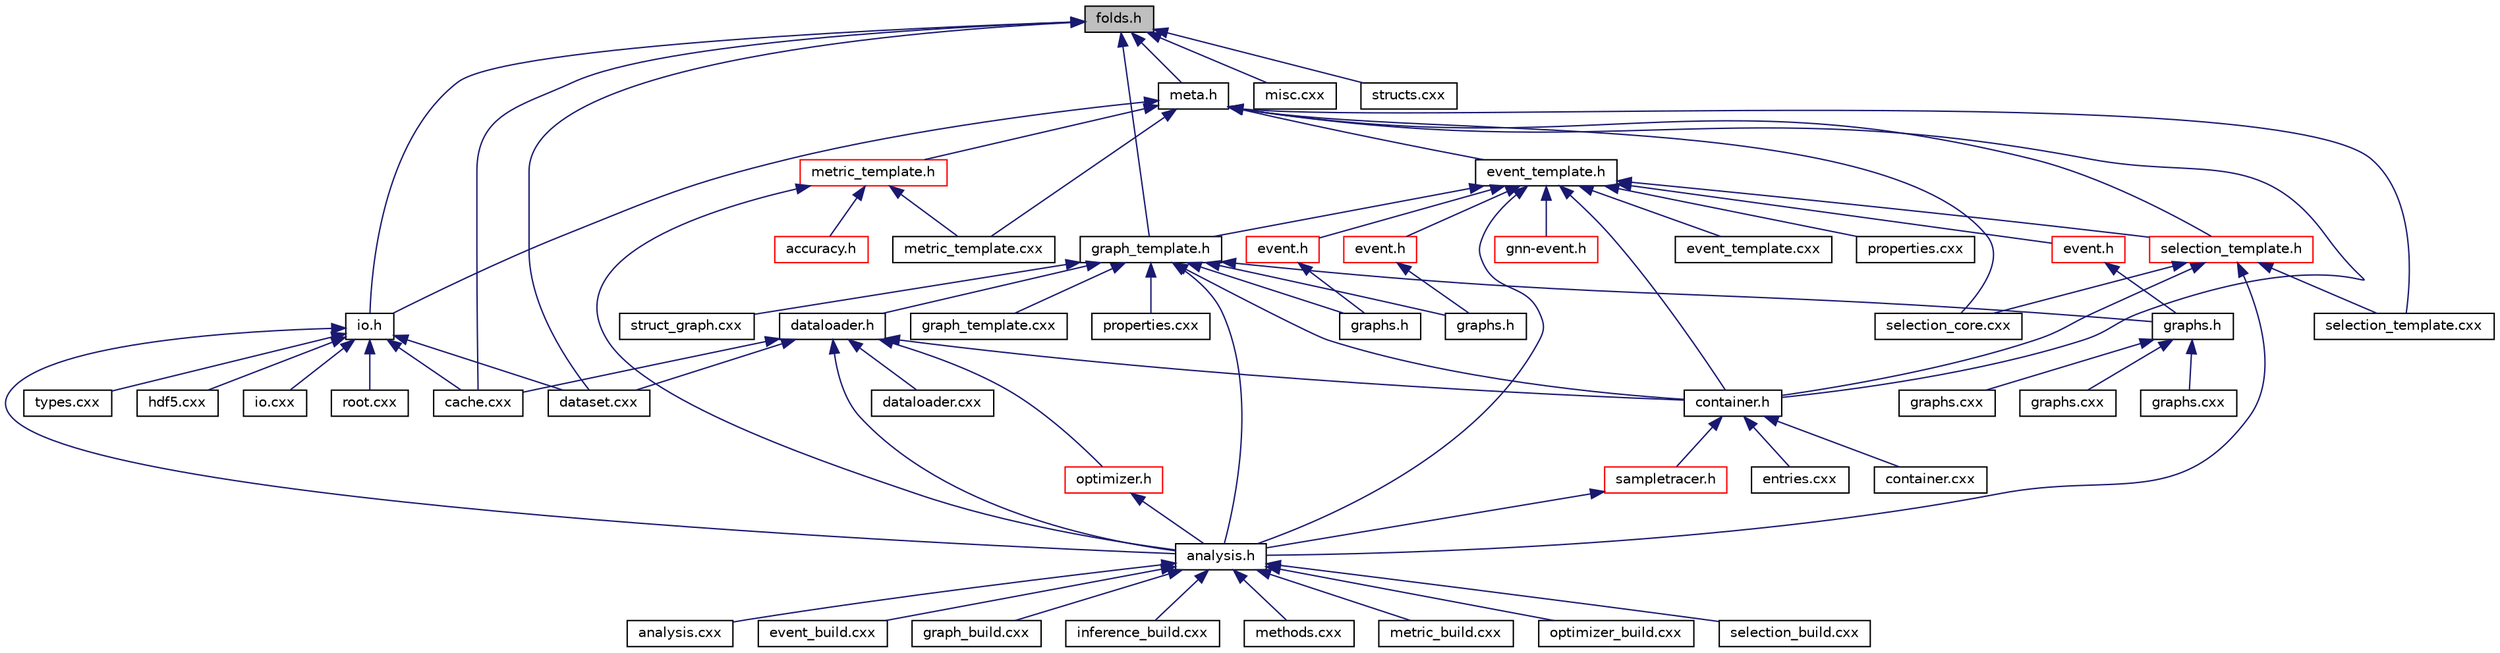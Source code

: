 digraph "folds.h"
{
 // INTERACTIVE_SVG=YES
 // LATEX_PDF_SIZE
  edge [fontname="Helvetica",fontsize="10",labelfontname="Helvetica",labelfontsize="10"];
  node [fontname="Helvetica",fontsize="10",shape=record];
  Node1 [label="folds.h",height=0.2,width=0.4,color="black", fillcolor="grey75", style="filled", fontcolor="black",tooltip=" "];
  Node1 -> Node2 [dir="back",color="midnightblue",fontsize="10",style="solid",fontname="Helvetica"];
  Node2 [label="cache.cxx",height=0.2,width=0.4,color="black", fillcolor="white", style="filled",URL="$cache_8cxx.html",tooltip=" "];
  Node1 -> Node3 [dir="back",color="midnightblue",fontsize="10",style="solid",fontname="Helvetica"];
  Node3 [label="dataset.cxx",height=0.2,width=0.4,color="black", fillcolor="white", style="filled",URL="$dataset_8cxx.html",tooltip=" "];
  Node1 -> Node4 [dir="back",color="midnightblue",fontsize="10",style="solid",fontname="Helvetica"];
  Node4 [label="graph_template.h",height=0.2,width=0.4,color="black", fillcolor="white", style="filled",URL="$graph__template_8h.html",tooltip=" "];
  Node4 -> Node5 [dir="back",color="midnightblue",fontsize="10",style="solid",fontname="Helvetica"];
  Node5 [label="graphs.h",height=0.2,width=0.4,color="black", fillcolor="white", style="filled",URL="$bsm__4tops_2include_2bsm__4tops_2graphs_8h.html",tooltip=" "];
  Node4 -> Node6 [dir="back",color="midnightblue",fontsize="10",style="solid",fontname="Helvetica"];
  Node6 [label="graphs.h",height=0.2,width=0.4,color="black", fillcolor="white", style="filled",URL="$exp__mc20_2include_2exp__mc20_2graphs_8h.html",tooltip=" "];
  Node4 -> Node7 [dir="back",color="midnightblue",fontsize="10",style="solid",fontname="Helvetica"];
  Node7 [label="graphs.h",height=0.2,width=0.4,color="black", fillcolor="white", style="filled",URL="$ssml__mc20_2include_2ssml__mc20_2graphs_8h.html",tooltip=" "];
  Node7 -> Node8 [dir="back",color="midnightblue",fontsize="10",style="solid",fontname="Helvetica"];
  Node8 [label="graphs.cxx",height=0.2,width=0.4,color="black", fillcolor="white", style="filled",URL="$bsm__4tops_2cxx_2graphs_8cxx.html",tooltip=" "];
  Node7 -> Node9 [dir="back",color="midnightblue",fontsize="10",style="solid",fontname="Helvetica"];
  Node9 [label="graphs.cxx",height=0.2,width=0.4,color="black", fillcolor="white", style="filled",URL="$exp__mc20_2cxx_2graphs_8cxx.html",tooltip=" "];
  Node7 -> Node10 [dir="back",color="midnightblue",fontsize="10",style="solid",fontname="Helvetica"];
  Node10 [label="graphs.cxx",height=0.2,width=0.4,color="black", fillcolor="white", style="filled",URL="$ssml__mc20_2cxx_2graphs_8cxx.html",tooltip=" "];
  Node4 -> Node11 [dir="back",color="midnightblue",fontsize="10",style="solid",fontname="Helvetica"];
  Node11 [label="analysis.h",height=0.2,width=0.4,color="black", fillcolor="white", style="filled",URL="$analysis_8h.html",tooltip="Defines the analysis class, the central orchestrator for physics analysis tasks."];
  Node11 -> Node12 [dir="back",color="midnightblue",fontsize="10",style="solid",fontname="Helvetica"];
  Node12 [label="analysis.cxx",height=0.2,width=0.4,color="black", fillcolor="white", style="filled",URL="$analysis_8cxx.html",tooltip=" "];
  Node11 -> Node13 [dir="back",color="midnightblue",fontsize="10",style="solid",fontname="Helvetica"];
  Node13 [label="event_build.cxx",height=0.2,width=0.4,color="black", fillcolor="white", style="filled",URL="$event__build_8cxx.html",tooltip=" "];
  Node11 -> Node14 [dir="back",color="midnightblue",fontsize="10",style="solid",fontname="Helvetica"];
  Node14 [label="graph_build.cxx",height=0.2,width=0.4,color="black", fillcolor="white", style="filled",URL="$graph__build_8cxx.html",tooltip=" "];
  Node11 -> Node15 [dir="back",color="midnightblue",fontsize="10",style="solid",fontname="Helvetica"];
  Node15 [label="inference_build.cxx",height=0.2,width=0.4,color="black", fillcolor="white", style="filled",URL="$inference__build_8cxx.html",tooltip=" "];
  Node11 -> Node16 [dir="back",color="midnightblue",fontsize="10",style="solid",fontname="Helvetica"];
  Node16 [label="methods.cxx",height=0.2,width=0.4,color="black", fillcolor="white", style="filled",URL="$methods_8cxx.html",tooltip=" "];
  Node11 -> Node17 [dir="back",color="midnightblue",fontsize="10",style="solid",fontname="Helvetica"];
  Node17 [label="metric_build.cxx",height=0.2,width=0.4,color="black", fillcolor="white", style="filled",URL="$metric__build_8cxx.html",tooltip=" "];
  Node11 -> Node18 [dir="back",color="midnightblue",fontsize="10",style="solid",fontname="Helvetica"];
  Node18 [label="optimizer_build.cxx",height=0.2,width=0.4,color="black", fillcolor="white", style="filled",URL="$optimizer__build_8cxx.html",tooltip="Implementation of model session creation and management in the analysis class."];
  Node11 -> Node19 [dir="back",color="midnightblue",fontsize="10",style="solid",fontname="Helvetica"];
  Node19 [label="selection_build.cxx",height=0.2,width=0.4,color="black", fillcolor="white", style="filled",URL="$selection__build_8cxx.html",tooltip=" "];
  Node4 -> Node20 [dir="back",color="midnightblue",fontsize="10",style="solid",fontname="Helvetica"];
  Node20 [label="container.h",height=0.2,width=0.4,color="black", fillcolor="white", style="filled",URL="$container_8h.html",tooltip=" "];
  Node20 -> Node21 [dir="back",color="midnightblue",fontsize="10",style="solid",fontname="Helvetica"];
  Node21 [label="container.cxx",height=0.2,width=0.4,color="black", fillcolor="white", style="filled",URL="$container_8cxx.html",tooltip=" "];
  Node20 -> Node22 [dir="back",color="midnightblue",fontsize="10",style="solid",fontname="Helvetica"];
  Node22 [label="entries.cxx",height=0.2,width=0.4,color="black", fillcolor="white", style="filled",URL="$entries_8cxx.html",tooltip=" "];
  Node20 -> Node23 [dir="back",color="midnightblue",fontsize="10",style="solid",fontname="Helvetica"];
  Node23 [label="sampletracer.h",height=0.2,width=0.4,color="red", fillcolor="white", style="filled",URL="$sampletracer_8h.html",tooltip=" "];
  Node23 -> Node11 [dir="back",color="midnightblue",fontsize="10",style="solid",fontname="Helvetica"];
  Node4 -> Node25 [dir="back",color="midnightblue",fontsize="10",style="solid",fontname="Helvetica"];
  Node25 [label="dataloader.h",height=0.2,width=0.4,color="black", fillcolor="white", style="filled",URL="$dataloader_8h.html",tooltip=" "];
  Node25 -> Node11 [dir="back",color="midnightblue",fontsize="10",style="solid",fontname="Helvetica"];
  Node25 -> Node20 [dir="back",color="midnightblue",fontsize="10",style="solid",fontname="Helvetica"];
  Node25 -> Node2 [dir="back",color="midnightblue",fontsize="10",style="solid",fontname="Helvetica"];
  Node25 -> Node26 [dir="back",color="midnightblue",fontsize="10",style="solid",fontname="Helvetica"];
  Node26 [label="dataloader.cxx",height=0.2,width=0.4,color="black", fillcolor="white", style="filled",URL="$dataloader_8cxx.html",tooltip=" "];
  Node25 -> Node3 [dir="back",color="midnightblue",fontsize="10",style="solid",fontname="Helvetica"];
  Node25 -> Node27 [dir="back",color="midnightblue",fontsize="10",style="solid",fontname="Helvetica"];
  Node27 [label="optimizer.h",height=0.2,width=0.4,color="red", fillcolor="white", style="filled",URL="$optimizer_2include_2generators_2optimizer_8h.html",tooltip=" "];
  Node27 -> Node11 [dir="back",color="midnightblue",fontsize="10",style="solid",fontname="Helvetica"];
  Node4 -> Node29 [dir="back",color="midnightblue",fontsize="10",style="solid",fontname="Helvetica"];
  Node29 [label="graph_template.cxx",height=0.2,width=0.4,color="black", fillcolor="white", style="filled",URL="$graph__template_8cxx.html",tooltip=" "];
  Node4 -> Node30 [dir="back",color="midnightblue",fontsize="10",style="solid",fontname="Helvetica"];
  Node30 [label="properties.cxx",height=0.2,width=0.4,color="black", fillcolor="white", style="filled",URL="$graph_2cxx_2properties_8cxx.html",tooltip=" "];
  Node4 -> Node31 [dir="back",color="midnightblue",fontsize="10",style="solid",fontname="Helvetica"];
  Node31 [label="struct_graph.cxx",height=0.2,width=0.4,color="black", fillcolor="white", style="filled",URL="$struct__graph_8cxx.html",tooltip=" "];
  Node1 -> Node32 [dir="back",color="midnightblue",fontsize="10",style="solid",fontname="Helvetica"];
  Node32 [label="io.h",height=0.2,width=0.4,color="black", fillcolor="white", style="filled",URL="$io_8h.html",tooltip="Defines the io class for handling input/output operations, primarily with ROOT and HDF5 files."];
  Node32 -> Node11 [dir="back",color="midnightblue",fontsize="10",style="solid",fontname="Helvetica"];
  Node32 -> Node2 [dir="back",color="midnightblue",fontsize="10",style="solid",fontname="Helvetica"];
  Node32 -> Node3 [dir="back",color="midnightblue",fontsize="10",style="solid",fontname="Helvetica"];
  Node32 -> Node33 [dir="back",color="midnightblue",fontsize="10",style="solid",fontname="Helvetica"];
  Node33 [label="hdf5.cxx",height=0.2,width=0.4,color="black", fillcolor="white", style="filled",URL="$hdf5_8cxx.html",tooltip=" "];
  Node32 -> Node34 [dir="back",color="midnightblue",fontsize="10",style="solid",fontname="Helvetica"];
  Node34 [label="io.cxx",height=0.2,width=0.4,color="black", fillcolor="white", style="filled",URL="$io_2cxx_2io_8cxx.html",tooltip=" "];
  Node32 -> Node35 [dir="back",color="midnightblue",fontsize="10",style="solid",fontname="Helvetica"];
  Node35 [label="root.cxx",height=0.2,width=0.4,color="black", fillcolor="white", style="filled",URL="$io_2cxx_2root_8cxx.html",tooltip=" "];
  Node32 -> Node36 [dir="back",color="midnightblue",fontsize="10",style="solid",fontname="Helvetica"];
  Node36 [label="types.cxx",height=0.2,width=0.4,color="black", fillcolor="white", style="filled",URL="$types_8cxx.html",tooltip=" "];
  Node1 -> Node37 [dir="back",color="midnightblue",fontsize="10",style="solid",fontname="Helvetica"];
  Node37 [label="meta.h",height=0.2,width=0.4,color="black", fillcolor="white", style="filled",URL="$meta_2include_2meta_2meta_8h.html",tooltip="Handles metadata operations and provides utilities for managing metadata-related tasks."];
  Node37 -> Node20 [dir="back",color="midnightblue",fontsize="10",style="solid",fontname="Helvetica"];
  Node37 -> Node38 [dir="back",color="midnightblue",fontsize="10",style="solid",fontname="Helvetica"];
  Node38 [label="event_template.h",height=0.2,width=0.4,color="black", fillcolor="white", style="filled",URL="$event__template_8h.html",tooltip="Header file for the event_template class."];
  Node38 -> Node39 [dir="back",color="midnightblue",fontsize="10",style="solid",fontname="Helvetica"];
  Node39 [label="event.h",height=0.2,width=0.4,color="red", fillcolor="white", style="filled",URL="$events_2bsm__4tops_2include_2bsm__4tops_2event_8h.html",tooltip=" "];
  Node39 -> Node5 [dir="back",color="midnightblue",fontsize="10",style="solid",fontname="Helvetica"];
  Node38 -> Node65 [dir="back",color="midnightblue",fontsize="10",style="solid",fontname="Helvetica"];
  Node65 [label="event.h",height=0.2,width=0.4,color="red", fillcolor="white", style="filled",URL="$events_2exp__mc20_2include_2exp__mc20_2event_8h.html",tooltip=" "];
  Node65 -> Node6 [dir="back",color="midnightblue",fontsize="10",style="solid",fontname="Helvetica"];
  Node38 -> Node68 [dir="back",color="midnightblue",fontsize="10",style="solid",fontname="Helvetica"];
  Node68 [label="gnn-event.h",height=0.2,width=0.4,color="red", fillcolor="white", style="filled",URL="$gnn-event_8h.html",tooltip=" "];
  Node38 -> Node72 [dir="back",color="midnightblue",fontsize="10",style="solid",fontname="Helvetica"];
  Node72 [label="event.h",height=0.2,width=0.4,color="red", fillcolor="white", style="filled",URL="$events_2ssml__mc20_2include_2ssml__mc20_2event_8h.html",tooltip=" "];
  Node72 -> Node7 [dir="back",color="midnightblue",fontsize="10",style="solid",fontname="Helvetica"];
  Node38 -> Node11 [dir="back",color="midnightblue",fontsize="10",style="solid",fontname="Helvetica"];
  Node38 -> Node20 [dir="back",color="midnightblue",fontsize="10",style="solid",fontname="Helvetica"];
  Node38 -> Node82 [dir="back",color="midnightblue",fontsize="10",style="solid",fontname="Helvetica"];
  Node82 [label="event_template.cxx",height=0.2,width=0.4,color="black", fillcolor="white", style="filled",URL="$event__template_8cxx.html",tooltip="Implementation of event_template class methods for physics event data handling."];
  Node38 -> Node83 [dir="back",color="midnightblue",fontsize="10",style="solid",fontname="Helvetica"];
  Node83 [label="properties.cxx",height=0.2,width=0.4,color="black", fillcolor="white", style="filled",URL="$event_2cxx_2properties_8cxx.html",tooltip="Implementation of the event_template class methods."];
  Node38 -> Node4 [dir="back",color="midnightblue",fontsize="10",style="solid",fontname="Helvetica"];
  Node38 -> Node84 [dir="back",color="midnightblue",fontsize="10",style="solid",fontname="Helvetica"];
  Node84 [label="selection_template.h",height=0.2,width=0.4,color="red", fillcolor="white", style="filled",URL="$selection__template_8h.html",tooltip=" "];
  Node84 -> Node11 [dir="back",color="midnightblue",fontsize="10",style="solid",fontname="Helvetica"];
  Node84 -> Node20 [dir="back",color="midnightblue",fontsize="10",style="solid",fontname="Helvetica"];
  Node84 -> Node86 [dir="back",color="midnightblue",fontsize="10",style="solid",fontname="Helvetica"];
  Node86 [label="selection_core.cxx",height=0.2,width=0.4,color="black", fillcolor="white", style="filled",URL="$selection__core_8cxx.html",tooltip=" "];
  Node84 -> Node87 [dir="back",color="midnightblue",fontsize="10",style="solid",fontname="Helvetica"];
  Node87 [label="selection_template.cxx",height=0.2,width=0.4,color="black", fillcolor="white", style="filled",URL="$selection__template_8cxx.html",tooltip=" "];
  Node37 -> Node32 [dir="back",color="midnightblue",fontsize="10",style="solid",fontname="Helvetica"];
  Node37 -> Node93 [dir="back",color="midnightblue",fontsize="10",style="solid",fontname="Helvetica"];
  Node93 [label="metric_template.cxx",height=0.2,width=0.4,color="black", fillcolor="white", style="filled",URL="$metric__template_8cxx.html",tooltip=" "];
  Node37 -> Node94 [dir="back",color="midnightblue",fontsize="10",style="solid",fontname="Helvetica"];
  Node94 [label="metric_template.h",height=0.2,width=0.4,color="red", fillcolor="white", style="filled",URL="$metric__template_8h.html",tooltip=" "];
  Node94 -> Node95 [dir="back",color="midnightblue",fontsize="10",style="solid",fontname="Helvetica"];
  Node95 [label="accuracy.h",height=0.2,width=0.4,color="red", fillcolor="white", style="filled",URL="$accuracy_8h.html",tooltip=" "];
  Node94 -> Node11 [dir="back",color="midnightblue",fontsize="10",style="solid",fontname="Helvetica"];
  Node94 -> Node93 [dir="back",color="midnightblue",fontsize="10",style="solid",fontname="Helvetica"];
  Node37 -> Node86 [dir="back",color="midnightblue",fontsize="10",style="solid",fontname="Helvetica"];
  Node37 -> Node87 [dir="back",color="midnightblue",fontsize="10",style="solid",fontname="Helvetica"];
  Node37 -> Node84 [dir="back",color="midnightblue",fontsize="10",style="solid",fontname="Helvetica"];
  Node1 -> Node104 [dir="back",color="midnightblue",fontsize="10",style="solid",fontname="Helvetica"];
  Node104 [label="misc.cxx",height=0.2,width=0.4,color="black", fillcolor="white", style="filled",URL="$misc_8cxx.html",tooltip=" "];
  Node1 -> Node105 [dir="back",color="midnightblue",fontsize="10",style="solid",fontname="Helvetica"];
  Node105 [label="structs.cxx",height=0.2,width=0.4,color="black", fillcolor="white", style="filled",URL="$structs_8cxx.html",tooltip=" "];
}
